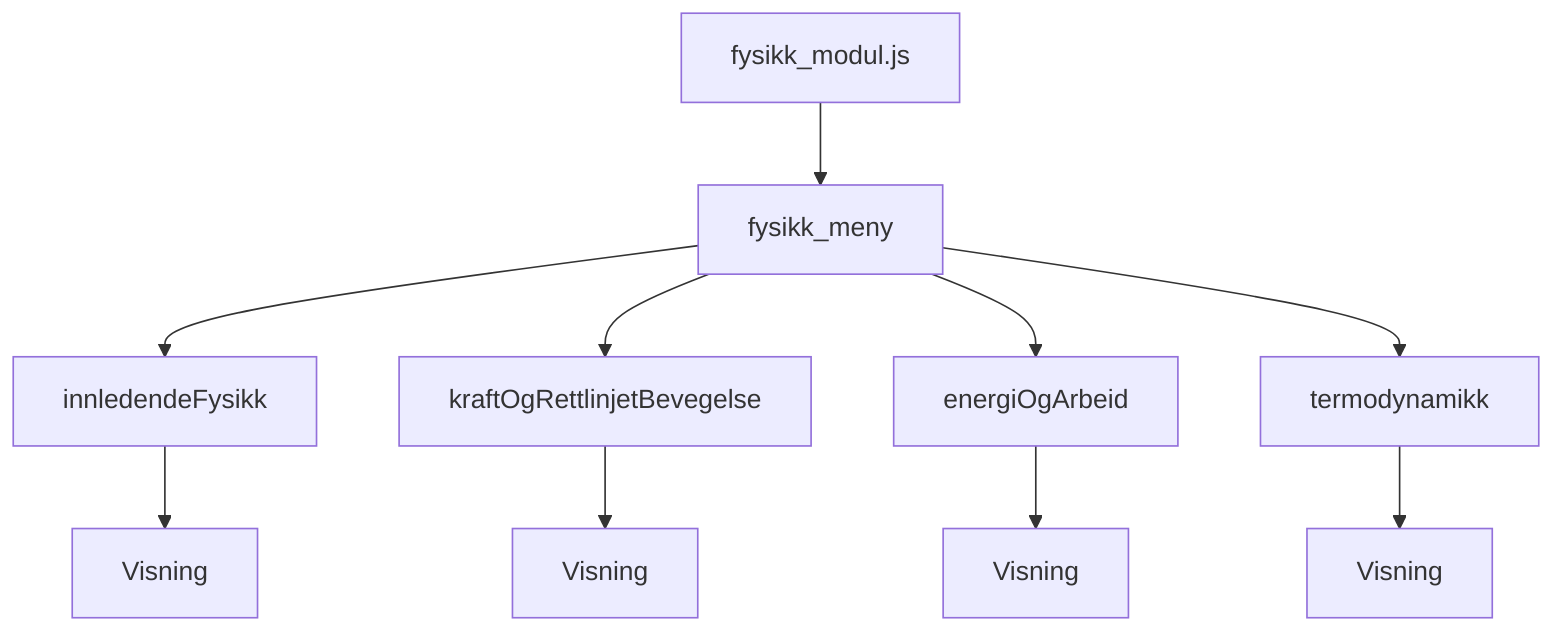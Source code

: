 graph TD
    A[fysikk_modul.js] --> B[fysikk_meny]
    B --> C[innledendeFysikk]
    B --> D[kraftOgRettlinjetBevegelse]
    B --> E[energiOgArbeid]
    B --> F[termodynamikk]
    C --> G[Visning]
    D --> H[Visning]
    E --> I[Visning]
    F --> J[Visning]